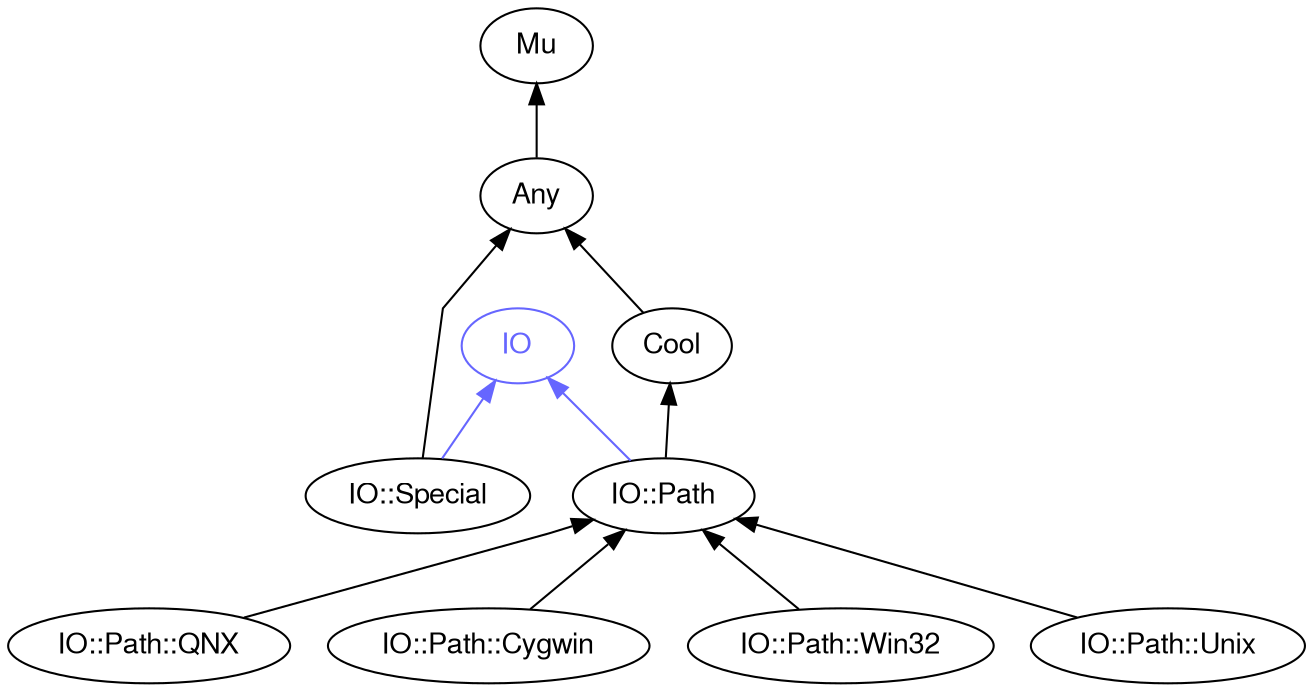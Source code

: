 digraph "perl6-type-graph" {
    rankdir=BT;
    splines=polyline;
    overlap=false; 
    graph [truecolor=true bgcolor="#FFFFFF"];
    // Types
    "IO" [color="#6666FF", fontcolor="#6666FF", href="/type/IO", fontname="FreeSans"];
    "Mu" [color="#000000", fontcolor="#000000", href="/type/Mu", fontname="FreeSans"];
    "Any" [color="#000000", fontcolor="#000000", href="/type/Any", fontname="FreeSans"];
    "Cool" [color="#000000", fontcolor="#000000", href="/type/Cool", fontname="FreeSans"];
    "IO::Path" [color="#000000", fontcolor="#000000", href="/type/IO::Path", fontname="FreeSans"];
    "IO::Special" [color="#000000", fontcolor="#000000", href="/type/IO::Special", fontname="FreeSans"];
    "IO::Path::QNX" [color="#000000", fontcolor="#000000", href="/type/IO::Path::QNX", fontname="FreeSans"];
    "IO::Path::Cygwin" [color="#000000", fontcolor="#000000", href="/type/IO::Path::Cygwin", fontname="FreeSans"];
    "IO::Path::Win32" [color="#000000", fontcolor="#000000", href="/type/IO::Path::Win32", fontname="FreeSans"];
    "IO::Path::Unix" [color="#000000", fontcolor="#000000", href="/type/IO::Path::Unix", fontname="FreeSans"];

    // Superclasses
    "Any" -> "Mu" [color="#000000"];
    "Cool" -> "Any" [color="#000000"];
    "IO::Path" -> "Cool" [color="#000000"];
    "IO::Special" -> "Any" [color="#000000"];
    "IO::Path::QNX" -> "IO::Path" [color="#000000"];
    "IO::Path::Cygwin" -> "IO::Path" [color="#000000"];
    "IO::Path::Win32" -> "IO::Path" [color="#000000"];
    "IO::Path::Unix" -> "IO::Path" [color="#000000"];

    // Roles
    "IO::Path" -> "IO" [color="#6666FF"];
    "IO::Special" -> "IO" [color="#6666FF"];
}
